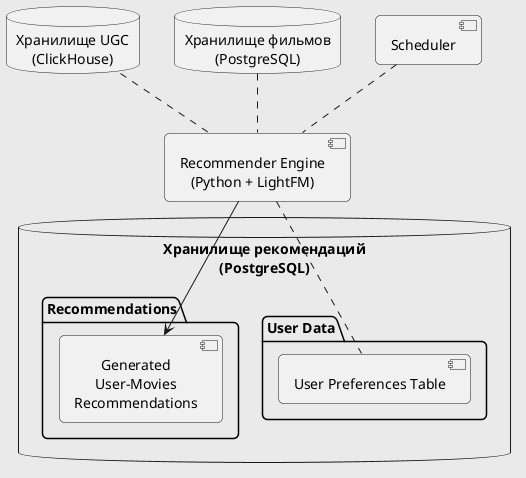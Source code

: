 @startuml
skinparam componentStyle uml2
skinparam defaultTextAlignment center
skinparam backgroundColor #EEEBDC
skinparam monochrome true
skinparam roundcorner 10

database clickhouse_ugc [
Хранилище UGC
(ClickHouse)
]

database "Хранилище рекомендаций\n(PostgreSQL)" {
    folder "User Data" {
        [User Preferences Table]
    }
    folder "Recommendations"{
        [Generated\nUser-Movies\nRecommendations]
    }
}

database movies_db [
Хранилище фильмов
(PostgreSQL)
]

component scheduler [
Scheduler
]

component model_training [
Recommender Engine
(Python + LightFM)
]

clickhouse_ugc .. model_training
movies_db .. model_training
scheduler .. model_training
model_training . [User Preferences Table]
model_training --> [Generated\nUser-Movies\nRecommendations]

@enduml
